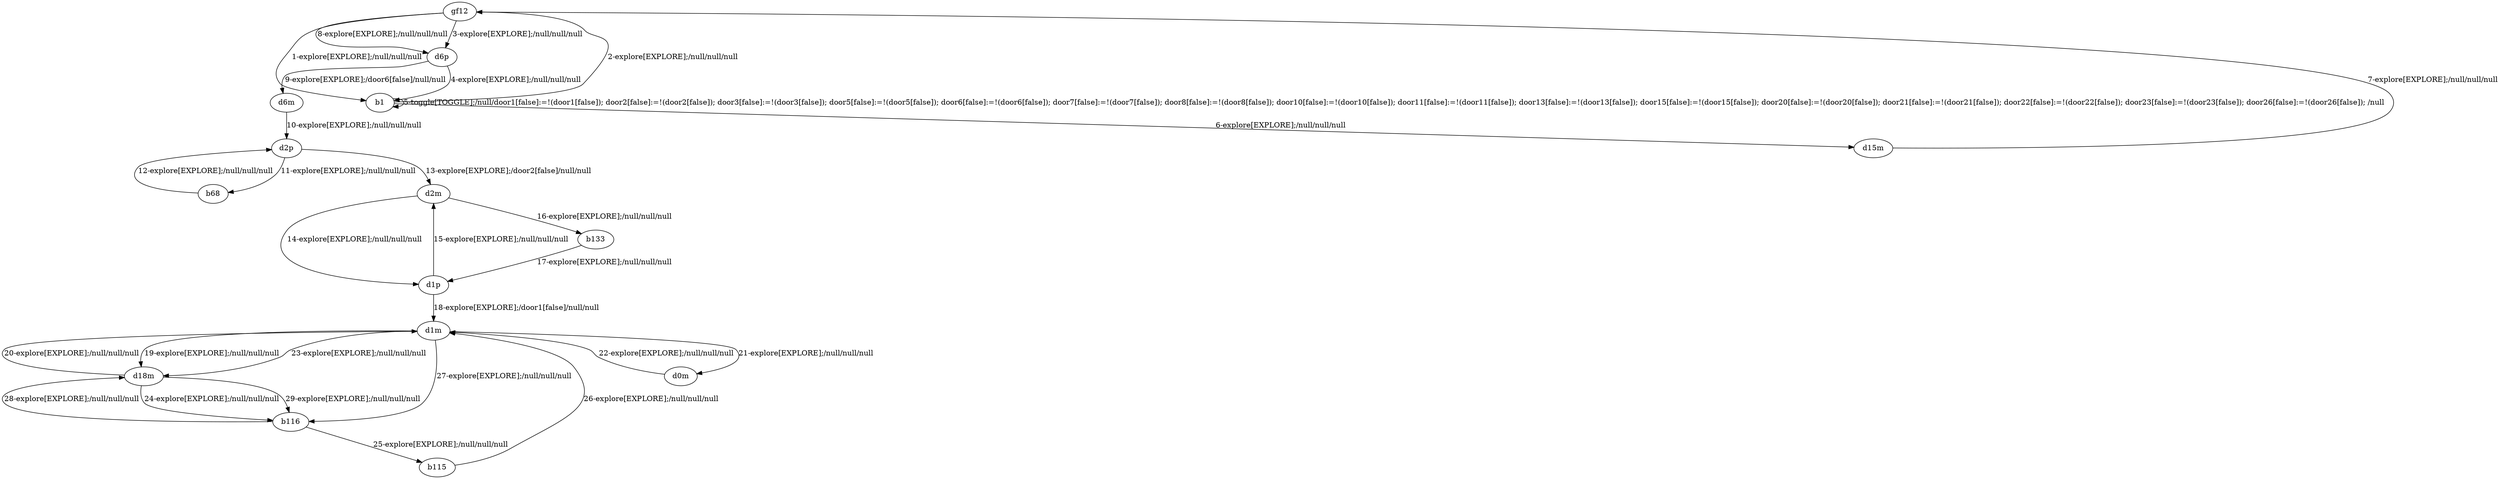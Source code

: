 # Total number of goals covered by this test: 1
# d0m --> d1m

digraph g {
"gf12" -> "b1" [label = "1-explore[EXPLORE];/null/null/null"];
"b1" -> "gf12" [label = "2-explore[EXPLORE];/null/null/null"];
"gf12" -> "d6p" [label = "3-explore[EXPLORE];/null/null/null"];
"d6p" -> "b1" [label = "4-explore[EXPLORE];/null/null/null"];
"b1" -> "b1" [label = "5-toggle[TOGGLE];/null/door1[false]:=!(door1[false]); door2[false]:=!(door2[false]); door3[false]:=!(door3[false]); door5[false]:=!(door5[false]); door6[false]:=!(door6[false]); door7[false]:=!(door7[false]); door8[false]:=!(door8[false]); door10[false]:=!(door10[false]); door11[false]:=!(door11[false]); door13[false]:=!(door13[false]); door15[false]:=!(door15[false]); door20[false]:=!(door20[false]); door21[false]:=!(door21[false]); door22[false]:=!(door22[false]); door23[false]:=!(door23[false]); door26[false]:=!(door26[false]); /null"];
"b1" -> "d15m" [label = "6-explore[EXPLORE];/null/null/null"];
"d15m" -> "gf12" [label = "7-explore[EXPLORE];/null/null/null"];
"gf12" -> "d6p" [label = "8-explore[EXPLORE];/null/null/null"];
"d6p" -> "d6m" [label = "9-explore[EXPLORE];/door6[false]/null/null"];
"d6m" -> "d2p" [label = "10-explore[EXPLORE];/null/null/null"];
"d2p" -> "b68" [label = "11-explore[EXPLORE];/null/null/null"];
"b68" -> "d2p" [label = "12-explore[EXPLORE];/null/null/null"];
"d2p" -> "d2m" [label = "13-explore[EXPLORE];/door2[false]/null/null"];
"d2m" -> "d1p" [label = "14-explore[EXPLORE];/null/null/null"];
"d1p" -> "d2m" [label = "15-explore[EXPLORE];/null/null/null"];
"d2m" -> "b133" [label = "16-explore[EXPLORE];/null/null/null"];
"b133" -> "d1p" [label = "17-explore[EXPLORE];/null/null/null"];
"d1p" -> "d1m" [label = "18-explore[EXPLORE];/door1[false]/null/null"];
"d1m" -> "d18m" [label = "19-explore[EXPLORE];/null/null/null"];
"d18m" -> "d1m" [label = "20-explore[EXPLORE];/null/null/null"];
"d1m" -> "d0m" [label = "21-explore[EXPLORE];/null/null/null"];
"d0m" -> "d1m" [label = "22-explore[EXPLORE];/null/null/null"];
"d1m" -> "d18m" [label = "23-explore[EXPLORE];/null/null/null"];
"d18m" -> "b116" [label = "24-explore[EXPLORE];/null/null/null"];
"b116" -> "b115" [label = "25-explore[EXPLORE];/null/null/null"];
"b115" -> "d1m" [label = "26-explore[EXPLORE];/null/null/null"];
"d1m" -> "b116" [label = "27-explore[EXPLORE];/null/null/null"];
"b116" -> "d18m" [label = "28-explore[EXPLORE];/null/null/null"];
"d18m" -> "b116" [label = "29-explore[EXPLORE];/null/null/null"];
}
